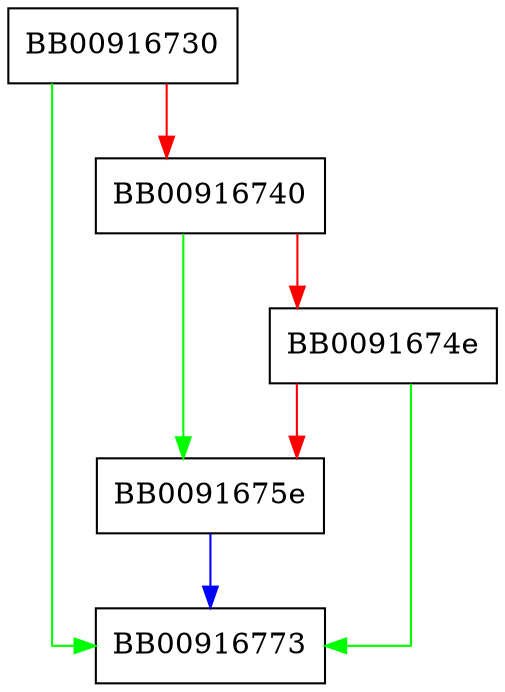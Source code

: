 digraph strncasecmp {
  node [shape="box"];
  graph [splines=ortho];
  BB00916730 -> BB00916773 [color="green"];
  BB00916730 -> BB00916740 [color="red"];
  BB00916740 -> BB0091675e [color="green"];
  BB00916740 -> BB0091674e [color="red"];
  BB0091674e -> BB00916773 [color="green"];
  BB0091674e -> BB0091675e [color="red"];
  BB0091675e -> BB00916773 [color="blue"];
}